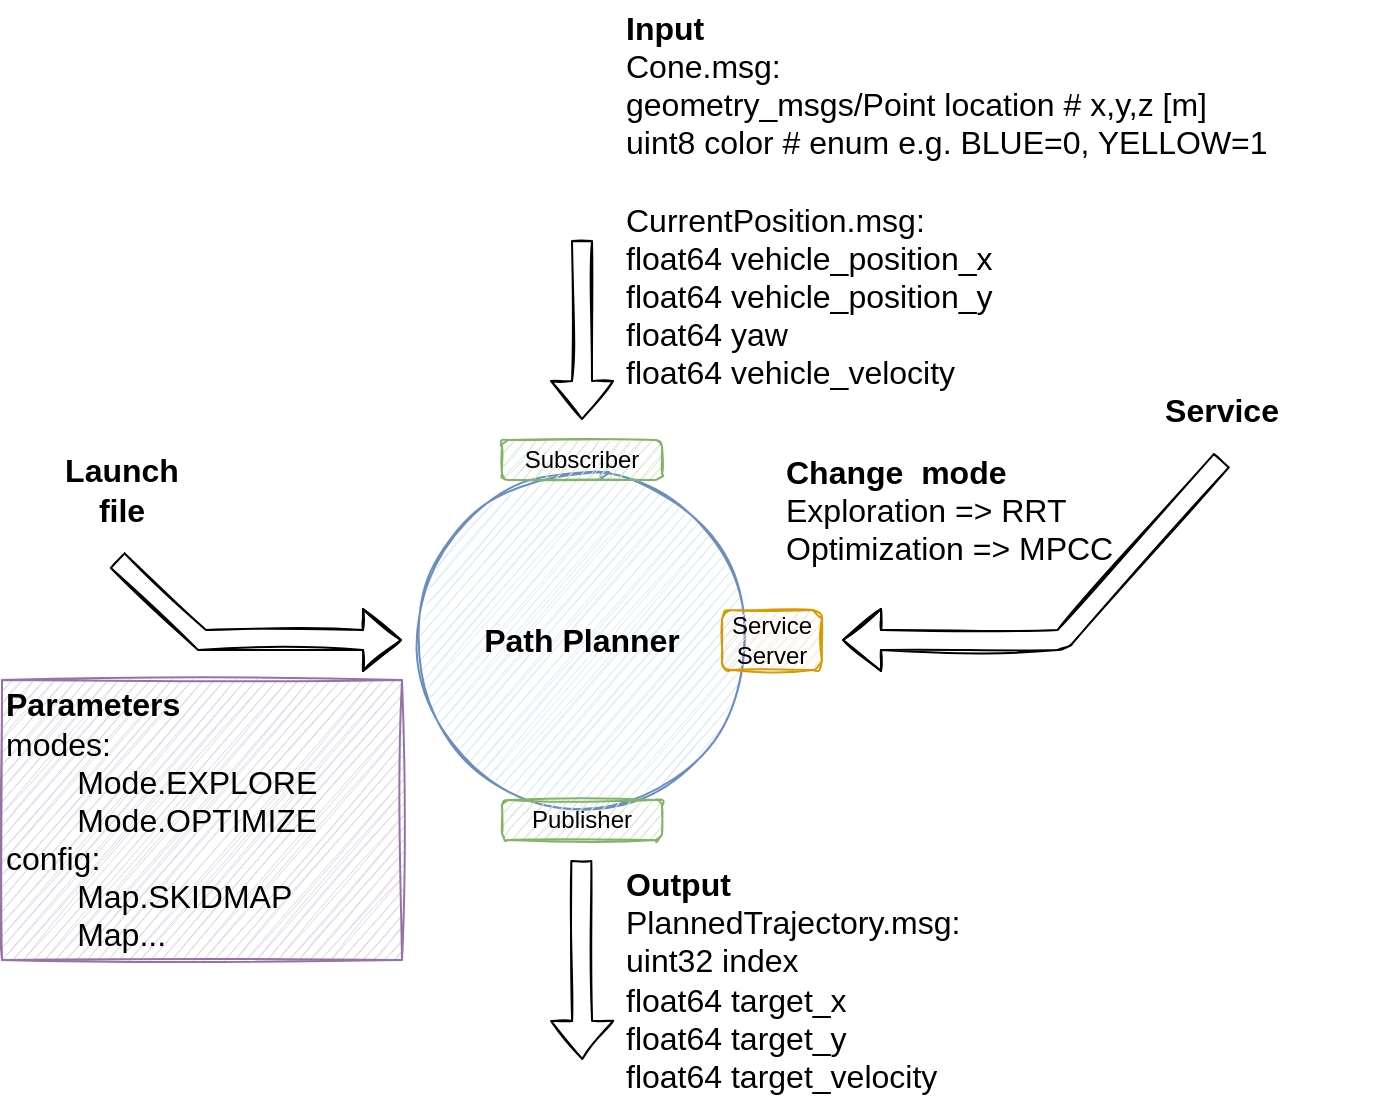 <mxfile version="18.0.1" type="device"><diagram id="H6xs5bp6zIvDU6XJyXGz" name="Page-1"><mxGraphModel dx="1855" dy="806" grid="1" gridSize="10" guides="1" tooltips="1" connect="1" arrows="1" fold="1" page="1" pageScale="1" pageWidth="850" pageHeight="1100" math="0" shadow="0"><root><mxCell id="0"/><mxCell id="1" parent="0"/><mxCell id="6efmhdTTQgaOuF2zLO4A-1" value="Path Planner" style="ellipse;whiteSpace=wrap;html=1;aspect=fixed;sketch=1;fontSize=16;fontStyle=1;fillColor=#dae8fc;strokeColor=#6c8ebf;" parent="1" vertex="1"><mxGeometry x="90" y="250" width="160" height="160" as="geometry"/></mxCell><mxCell id="6efmhdTTQgaOuF2zLO4A-3" value="Publisher" style="rounded=1;whiteSpace=wrap;html=1;sketch=1;fillColor=#d5e8d4;strokeColor=#82b366;" parent="1" vertex="1"><mxGeometry x="130" y="410" width="80" height="20" as="geometry"/></mxCell><mxCell id="6efmhdTTQgaOuF2zLO4A-5" value="" style="endArrow=classic;html=1;rounded=0;sketch=1;shape=flexArrow;fillColor=none;" parent="1" edge="1"><mxGeometry width="50" height="50" relative="1" as="geometry"><mxPoint x="170" y="130" as="sourcePoint"/><mxPoint x="170" y="220" as="targetPoint"/></mxGeometry></mxCell><mxCell id="6efmhdTTQgaOuF2zLO4A-8" value="" style="shape=flexArrow;endArrow=classic;html=1;rounded=0;sketch=1;exitX=0.25;exitY=1;exitDx=0;exitDy=0;fillColor=none;targetPerimeterSpacing=0;" parent="1" edge="1"><mxGeometry width="50" height="50" relative="1" as="geometry"><mxPoint x="-62.5" y="290" as="sourcePoint"/><mxPoint x="80" y="330" as="targetPoint"/><Array as="points"><mxPoint x="-20" y="330"/></Array></mxGeometry></mxCell><mxCell id="6efmhdTTQgaOuF2zLO4A-9" value="Launch file" style="text;html=1;strokeColor=none;fillColor=none;align=center;verticalAlign=middle;whiteSpace=wrap;rounded=0;sketch=1;fontSize=16;fontStyle=1" parent="1" vertex="1"><mxGeometry x="-90" y="240" width="60" height="30" as="geometry"/></mxCell><mxCell id="6efmhdTTQgaOuF2zLO4A-10" value="&lt;b&gt;Parameters&lt;br&gt;&lt;/b&gt;&lt;font style=&quot;font-size: 16px&quot;&gt;modes: &lt;br&gt;&lt;/font&gt;&lt;div&gt;&lt;span&gt;&lt;font style=&quot;font-size: 16px&quot;&gt;&lt;span style=&quot;white-space: pre&quot;&gt;&#9;&lt;/span&gt;Mode.EXPLORE&lt;/font&gt;&lt;/span&gt;&lt;/div&gt;&lt;font style=&quot;font-size: 16px&quot;&gt;&lt;span style=&quot;white-space: pre&quot;&gt;&#9;&lt;/span&gt;Mode.OPTIMIZE&lt;br&gt;config:&lt;br&gt;&lt;span style=&quot;white-space: pre&quot;&gt;&#9;&lt;/span&gt;Map.SKIDMAP&lt;br&gt;&lt;span style=&quot;white-space: pre&quot;&gt;&#9;&lt;/span&gt;Map...&lt;br&gt;&lt;/font&gt;" style="text;html=1;strokeColor=#9673a6;fillColor=#e1d5e7;align=left;verticalAlign=middle;whiteSpace=wrap;rounded=0;sketch=1;fontSize=16;" parent="1" vertex="1"><mxGeometry x="-120" y="350" width="200" height="140" as="geometry"/></mxCell><mxCell id="6efmhdTTQgaOuF2zLO4A-11" value="&lt;b style=&quot;font-size: 16px&quot;&gt;Input&lt;/b&gt;&lt;br style=&quot;font-size: 16px&quot;&gt;Cone.msg:&lt;br&gt;geometry_msgs/Point location # x,y,z [m]&lt;br&gt;uint8 color # enum e.g. BLUE=0, YELLOW=1&lt;br&gt;&lt;br&gt;CurrentPosition.msg:&lt;br style=&quot;font-size: 16px&quot;&gt;float64 vehicle_position_x&lt;br&gt;float64 vehicle_position_y&lt;br&gt;float64 yaw&lt;br&gt;float64 vehicle_velocity" style="text;html=1;strokeColor=none;fillColor=none;align=left;verticalAlign=middle;whiteSpace=wrap;rounded=0;sketch=1;fontSize=16;" parent="1" vertex="1"><mxGeometry x="190" y="10" width="380" height="200" as="geometry"/></mxCell><mxCell id="6efmhdTTQgaOuF2zLO4A-12" value="&lt;b&gt;Output&lt;br&gt;&lt;/b&gt;PlannedTrajectory.msg:&lt;br&gt;uint32 index&lt;br&gt;float64 target_x&lt;br&gt;float64 target_y&lt;br&gt;float64 target_velocity" style="text;html=1;strokeColor=none;fillColor=none;align=left;verticalAlign=middle;whiteSpace=wrap;rounded=0;sketch=1;fontSize=16;" parent="1" vertex="1"><mxGeometry x="190" y="440" width="220" height="120" as="geometry"/></mxCell><mxCell id="6efmhdTTQgaOuF2zLO4A-13" value="" style="shape=flexArrow;endArrow=classic;html=1;sketch=1;fontSize=16;targetPerimeterSpacing=0;fillColor=none;curved=1;" parent="1" edge="1"><mxGeometry width="50" height="50" relative="1" as="geometry"><mxPoint x="169.66" y="440" as="sourcePoint"/><mxPoint x="170.16" y="540" as="targetPoint"/></mxGeometry></mxCell><mxCell id="6efmhdTTQgaOuF2zLO4A-14" value="" style="shape=flexArrow;endArrow=classic;html=1;sketch=1;fontSize=16;targetPerimeterSpacing=0;fillColor=none;curved=1;" parent="1" edge="1"><mxGeometry width="50" height="50" relative="1" as="geometry"><mxPoint x="490" y="240" as="sourcePoint"/><mxPoint x="300" y="330" as="targetPoint"/><Array as="points"><mxPoint x="410" y="330"/></Array></mxGeometry></mxCell><mxCell id="6efmhdTTQgaOuF2zLO4A-15" value="&lt;div&gt;&lt;span&gt;&lt;b&gt;Change&amp;nbsp; mode&lt;/b&gt;&lt;/span&gt;&lt;/div&gt;&lt;div&gt;&lt;span&gt;Exploration =&amp;gt; RRT&lt;/span&gt;&lt;/div&gt;&lt;div&gt;&lt;span&gt;Optimization =&amp;gt; MPCC&lt;/span&gt;&lt;/div&gt;" style="text;html=1;strokeColor=none;fillColor=none;align=left;verticalAlign=middle;whiteSpace=wrap;rounded=0;sketch=1;fontSize=16;" parent="1" vertex="1"><mxGeometry x="270" y="230" width="170" height="70" as="geometry"/></mxCell><mxCell id="6efmhdTTQgaOuF2zLO4A-16" value="Service" style="text;html=1;strokeColor=none;fillColor=none;align=center;verticalAlign=middle;whiteSpace=wrap;rounded=0;sketch=1;fontSize=16;fontStyle=1" parent="1" vertex="1"><mxGeometry x="460" y="200" width="60" height="30" as="geometry"/></mxCell><mxCell id="6efmhdTTQgaOuF2zLO4A-17" value="Service&lt;br&gt;Server" style="rounded=1;whiteSpace=wrap;html=1;sketch=1;fillColor=#ffe6cc;strokeColor=#d79b00;" parent="1" vertex="1"><mxGeometry x="240" y="315" width="50" height="30" as="geometry"/></mxCell><mxCell id="6efmhdTTQgaOuF2zLO4A-2" value="Subscriber" style="rounded=1;whiteSpace=wrap;html=1;sketch=1;fillColor=#d5e8d4;strokeColor=#82b366;" parent="1" vertex="1"><mxGeometry x="130" y="230" width="80" height="20" as="geometry"/></mxCell></root></mxGraphModel></diagram></mxfile>